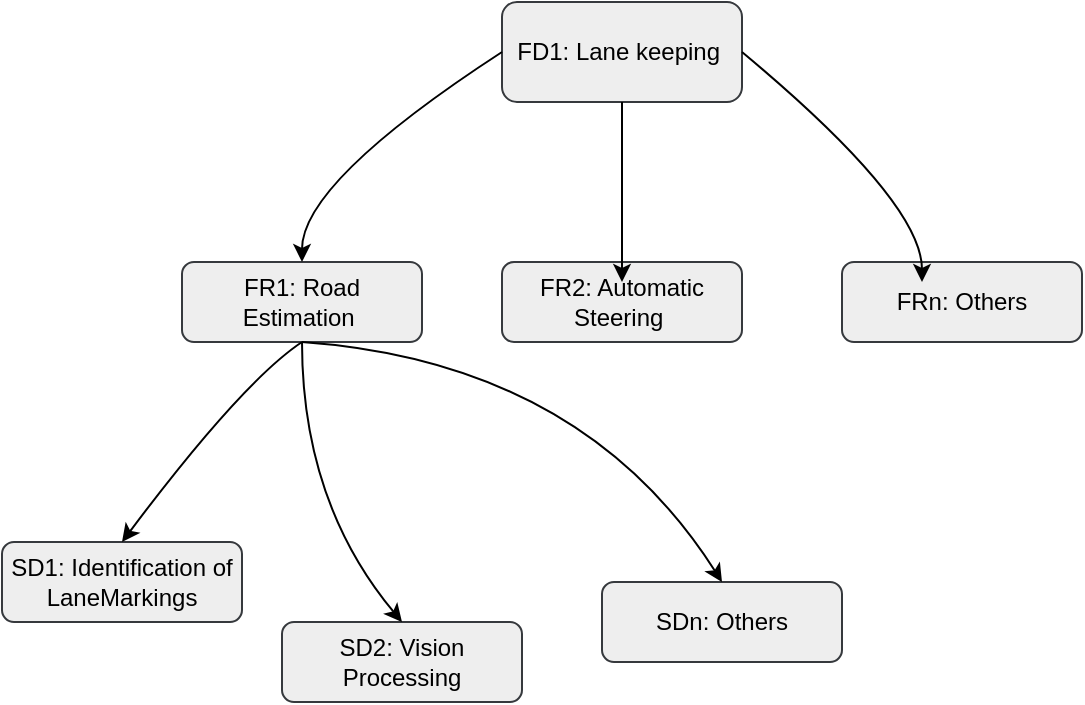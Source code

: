 <mxfile version="24.4.7" type="github">
  <diagram name="Page-1" id="bfJ2R7E-ke-Gwd9Lfkkl">
    <mxGraphModel dx="954" dy="565" grid="1" gridSize="10" guides="1" tooltips="1" connect="1" arrows="1" fold="1" page="0" pageScale="1" pageWidth="827" pageHeight="1169" math="0" shadow="0">
      <root>
        <mxCell id="0" />
        <mxCell id="1" parent="0" />
        <mxCell id="bE0QqQJ0XxenEmShxyn3-3" value="FD1: Lane keeping&amp;nbsp;" style="rounded=1;whiteSpace=wrap;html=1;fillColor=#eeeeee;strokeColor=#36393d;" parent="1" vertex="1">
          <mxGeometry x="400" y="220" width="120" height="50" as="geometry" />
        </mxCell>
        <mxCell id="bE0QqQJ0XxenEmShxyn3-4" value="FR2: Automatic Steering&amp;nbsp;" style="rounded=1;whiteSpace=wrap;html=1;fillColor=#eeeeee;strokeColor=#36393d;" parent="1" vertex="1">
          <mxGeometry x="400" y="350" width="120" height="40" as="geometry" />
        </mxCell>
        <mxCell id="bE0QqQJ0XxenEmShxyn3-5" value="FRn: Others" style="rounded=1;whiteSpace=wrap;html=1;fillColor=#eeeeee;strokeColor=#36393d;" parent="1" vertex="1">
          <mxGeometry x="570" y="350" width="120" height="40" as="geometry" />
        </mxCell>
        <mxCell id="bE0QqQJ0XxenEmShxyn3-6" value="FR1: Road Estimation&amp;nbsp;" style="rounded=1;whiteSpace=wrap;html=1;fillColor=#eeeeee;strokeColor=#36393d;" parent="1" vertex="1">
          <mxGeometry x="240" y="350" width="120" height="40" as="geometry" />
        </mxCell>
        <mxCell id="bE0QqQJ0XxenEmShxyn3-8" value="" style="curved=1;endArrow=classic;html=1;rounded=0;exitX=0;exitY=0.5;exitDx=0;exitDy=0;entryX=0.5;entryY=0;entryDx=0;entryDy=0;" parent="1" source="bE0QqQJ0XxenEmShxyn3-3" target="bE0QqQJ0XxenEmShxyn3-6" edge="1">
          <mxGeometry width="50" height="50" relative="1" as="geometry">
            <mxPoint x="260" y="360" as="sourcePoint" />
            <mxPoint x="310" y="310" as="targetPoint" />
            <Array as="points">
              <mxPoint x="300" y="310" />
            </Array>
          </mxGeometry>
        </mxCell>
        <mxCell id="bE0QqQJ0XxenEmShxyn3-9" value="" style="curved=1;endArrow=classic;html=1;rounded=0;exitX=1;exitY=0.5;exitDx=0;exitDy=0;entryX=0.5;entryY=0;entryDx=0;entryDy=0;" parent="1" source="bE0QqQJ0XxenEmShxyn3-3" edge="1">
          <mxGeometry width="50" height="50" relative="1" as="geometry">
            <mxPoint x="660" y="310" as="sourcePoint" />
            <mxPoint x="610" y="360" as="targetPoint" />
            <Array as="points">
              <mxPoint x="610" y="320" />
            </Array>
          </mxGeometry>
        </mxCell>
        <mxCell id="bE0QqQJ0XxenEmShxyn3-11" value="" style="curved=1;endArrow=classic;html=1;rounded=0;entryX=0.5;entryY=0;entryDx=0;entryDy=0;exitX=0.5;exitY=1;exitDx=0;exitDy=0;" parent="1" edge="1" source="bE0QqQJ0XxenEmShxyn3-3">
          <mxGeometry width="50" height="50" relative="1" as="geometry">
            <mxPoint x="450" y="280" as="sourcePoint" />
            <mxPoint x="460" y="360" as="targetPoint" />
            <Array as="points">
              <mxPoint x="460" y="320" />
            </Array>
          </mxGeometry>
        </mxCell>
        <mxCell id="bE0QqQJ0XxenEmShxyn3-14" value="SD1: Identification of LaneMarkings" style="rounded=1;whiteSpace=wrap;html=1;fillColor=#eeeeee;strokeColor=#36393d;" parent="1" vertex="1">
          <mxGeometry x="150" y="490" width="120" height="40" as="geometry" />
        </mxCell>
        <mxCell id="bE0QqQJ0XxenEmShxyn3-15" value="SD2: Vision Processing" style="rounded=1;whiteSpace=wrap;html=1;fillColor=#eeeeee;strokeColor=#36393d;" parent="1" vertex="1">
          <mxGeometry x="290" y="530" width="120" height="40" as="geometry" />
        </mxCell>
        <mxCell id="bE0QqQJ0XxenEmShxyn3-16" value="SDn: Others" style="rounded=1;whiteSpace=wrap;html=1;fillColor=#eeeeee;strokeColor=#36393d;" parent="1" vertex="1">
          <mxGeometry x="450" y="510" width="120" height="40" as="geometry" />
        </mxCell>
        <mxCell id="bE0QqQJ0XxenEmShxyn3-17" value="" style="curved=1;endArrow=classic;html=1;rounded=0;exitX=0.5;exitY=1;exitDx=0;exitDy=0;entryX=0.5;entryY=0;entryDx=0;entryDy=0;" parent="1" source="bE0QqQJ0XxenEmShxyn3-6" edge="1" target="bE0QqQJ0XxenEmShxyn3-14">
          <mxGeometry width="50" height="50" relative="1" as="geometry">
            <mxPoint x="320" y="365" as="sourcePoint" />
            <mxPoint x="250" y="430" as="targetPoint" />
            <Array as="points">
              <mxPoint x="270" y="410" />
            </Array>
          </mxGeometry>
        </mxCell>
        <mxCell id="bE0QqQJ0XxenEmShxyn3-18" value="" style="curved=1;endArrow=classic;html=1;rounded=0;entryX=0.5;entryY=0;entryDx=0;entryDy=0;exitX=0.5;exitY=1;exitDx=0;exitDy=0;" parent="1" target="bE0QqQJ0XxenEmShxyn3-15" edge="1" source="bE0QqQJ0XxenEmShxyn3-6">
          <mxGeometry width="50" height="50" relative="1" as="geometry">
            <mxPoint x="320" y="410" as="sourcePoint" />
            <mxPoint x="330" y="440" as="targetPoint" />
            <Array as="points">
              <mxPoint x="300" y="470" />
            </Array>
          </mxGeometry>
        </mxCell>
        <mxCell id="bE0QqQJ0XxenEmShxyn3-19" value="" style="curved=1;endArrow=classic;html=1;rounded=0;exitX=0.5;exitY=1;exitDx=0;exitDy=0;entryX=0.5;entryY=0;entryDx=0;entryDy=0;" parent="1" source="bE0QqQJ0XxenEmShxyn3-6" edge="1" target="bE0QqQJ0XxenEmShxyn3-16">
          <mxGeometry width="50" height="50" relative="1" as="geometry">
            <mxPoint x="380" y="365" as="sourcePoint" />
            <mxPoint x="500" y="430" as="targetPoint" />
            <Array as="points">
              <mxPoint x="440" y="400" />
            </Array>
          </mxGeometry>
        </mxCell>
      </root>
    </mxGraphModel>
  </diagram>
</mxfile>
